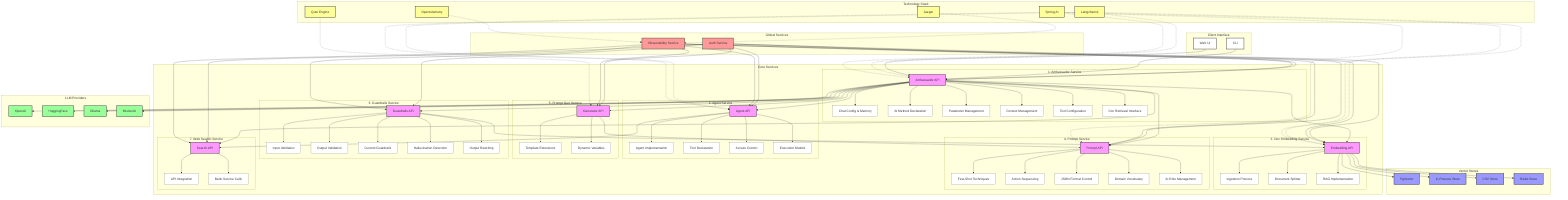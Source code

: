 graph TB
    %% Tech Stack
    subgraph "Technology Stack"
        TS1[Spring AI]
        TS2[Langchain4j]
        TS3[Qute Engine]
        TS4[Opentelemetry]
        TS5[Jaeger]
    end

    %% Client Layer
    subgraph "Client Interface"
        UI[Web UI]
        CLI[CLI]
    end

    %% Global Services
    subgraph "Global Services"
        OBS[Observability Service]
        AUTH[Auth Service]
    end

    %% Core Services
    subgraph "Core Services"
        subgraph "1. Ambassador Service"
            MS1[Ambassador API]
            MS1_A[Chat Config & Memory]
            MS1_B[AI Method Declaration]
            MS1_C[Parameter Management]
            MS1_D[Context Management]
            MS1_E[Tool Configuration]
            MS1_F[Doc Retrieval Interface]
        end

        subgraph "2. Agent Service"
            MS2[Agent API]
            MS2_A[Agent Implementation]
            MS2_B[Tool Declaration]
            MS2_C[Access Control]
            MS2_D[Execution Models]
        end

        subgraph "3. Doc Embedding Service"
            MS3[Embedding API]
            MS3_A[Ingestion Process]
            MS3_B[Document Splitter]
            MS3_C[RAG Implementation]
        end

        subgraph "4. Prompt Service"
            MS4[Prompt API]
            MS4_A[Few-Shot Techniques]
            MS4_B[Action Sequencing]
            MS4_C[JSON Format Control]
            MS4_D[Domain Vocabulary]
            MS4_E[AI Role Management]
        end

        subgraph "5. Prompt Gen Service"
            MS5[Generator API]
            MS5_A[Template Extensions]
            MS5_B[Dynamic Variables]
        end

        subgraph "6. Guardrails Service"
            MS6[Guardrails API]
            MS6_A[Input Validation]
            MS6_B[Output Validation]
            MS6_C[Custom Guardrails]
            MS6_D[Hallucination Detection]
            MS6_E[Output Rewriting]
        end

        subgraph "7. Web Search Service"
            MS7[Search API]
            MS7_A[API Integration]
            MS7_B[Bank Service Calls]
        end
    end

    %% Storage Layer
    subgraph "Vector Stores"
        PG[PgVector]
        IP[In-Process Store]
        CSV[CSV Store]
        RD[Redis Store]
    end

    %% LLM Layer
    subgraph "LLM Providers"
        OAPI[OpenAI]
        HF[HuggingFace]
        OL[Ollama]
        MA[Mistral AI]
    end

    %% Tech Stack Connections
    TS1 -.-> MS1 & MS2 & MS3 & MS4
    TS2 -.-> MS1 & MS2 & MS3
    TS3 -.-> MS5
    TS4 -.-> OBS
    TS5 -.-> OBS

    %% Regular Connections
    UI & CLI --> MS1
    OBS --> MS1 & MS2 & MS3 & MS4 & MS5 & MS6 & MS7
    AUTH --> MS1 & MS2 & MS3 & MS4 & MS5 & MS6 & MS7

    %% Core Service Connections
    MS1 --> MS2 & MS3 & MS4 & MS5 & MS6 & MS7
    MS3 --> PG & IP & CSV & RD
    MS1 --> OAPI & HF & OL & MA
    MS2 --> MS7
    MS6 --> MS3
    MS5 --> MS4

    %% Internal Service Connections
    MS1 --> MS1_A & MS1_B & MS1_C & MS1_D & MS1_E & MS1_F
    MS2 --> MS2_A & MS2_B & MS2_C & MS2_D
    MS3 --> MS3_A & MS3_B & MS3_C
    MS4 --> MS4_A & MS4_B & MS4_C & MS4_D & MS4_E
    MS5 --> MS5_A & MS5_B
    MS6 --> MS6_A & MS6_B & MS6_C & MS6_D & MS6_E
    MS7 --> MS7_A & MS7_B

    %% Styling
    classDef global fill:#f99,stroke:#333,stroke-width:2px
    classDef client fill:#fff,stroke:#333,stroke-width:2px
    classDef core fill:#f9f,stroke:#333,stroke-width:2px
    classDef storage fill:#99f,stroke:#333,stroke-width:2px
    classDef llm fill:#9f9,stroke:#333,stroke-width:2px
    classDef component fill:#fff,stroke:#666,stroke-width:1px
    classDef tech fill:#ff9,stroke:#333,stroke-width:2px

    class OBS,AUTH global
    class UI,CLI client
    class MS1,MS2,MS3,MS4,MS5,MS6,MS7 core
    class PG,IP,CSV,RD storage
    class OAPI,HF,OL,MA llm
    class TS1,TS2,TS3,TS4,TS5 tech
    class MS1_A,MS1_B,MS1_C,MS1_D,MS1_E,MS1_F,MS2_A,MS2_B,MS2_C,MS2_D,MS3_A,MS3_B,MS3_C,MS4_A,MS4_B,MS4_C,MS4_D,MS4_E,MS5_A,MS5_B,MS6_A,MS6_B,MS6_C,MS6_D,MS6_E,MS7_A,MS7_B component